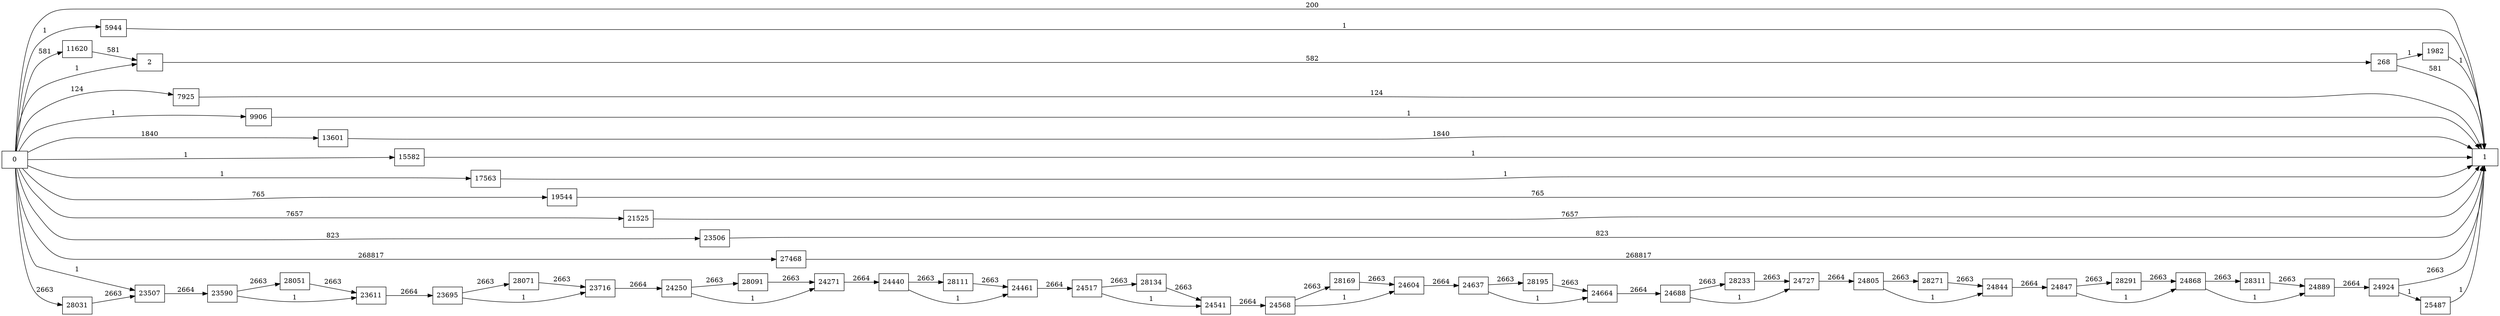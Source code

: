 digraph {
	graph [rankdir=LR]
	node [shape=rectangle]
	2 -> 268 [label=582]
	268 -> 1 [label=581]
	268 -> 1982 [label=1]
	1982 -> 1 [label=1]
	5944 -> 1 [label=1]
	7925 -> 1 [label=124]
	9906 -> 1 [label=1]
	11620 -> 2 [label=581]
	13601 -> 1 [label=1840]
	15582 -> 1 [label=1]
	17563 -> 1 [label=1]
	19544 -> 1 [label=765]
	21525 -> 1 [label=7657]
	23506 -> 1 [label=823]
	23507 -> 23590 [label=2664]
	23590 -> 23611 [label=1]
	23590 -> 28051 [label=2663]
	23611 -> 23695 [label=2664]
	23695 -> 23716 [label=1]
	23695 -> 28071 [label=2663]
	23716 -> 24250 [label=2664]
	24250 -> 24271 [label=1]
	24250 -> 28091 [label=2663]
	24271 -> 24440 [label=2664]
	24440 -> 24461 [label=1]
	24440 -> 28111 [label=2663]
	24461 -> 24517 [label=2664]
	24517 -> 24541 [label=1]
	24517 -> 28134 [label=2663]
	24541 -> 24568 [label=2664]
	24568 -> 24604 [label=1]
	24568 -> 28169 [label=2663]
	24604 -> 24637 [label=2664]
	24637 -> 24664 [label=1]
	24637 -> 28195 [label=2663]
	24664 -> 24688 [label=2664]
	24688 -> 24727 [label=1]
	24688 -> 28233 [label=2663]
	24727 -> 24805 [label=2664]
	24805 -> 24844 [label=1]
	24805 -> 28271 [label=2663]
	24844 -> 24847 [label=2664]
	24847 -> 24868 [label=1]
	24847 -> 28291 [label=2663]
	24868 -> 24889 [label=1]
	24868 -> 28311 [label=2663]
	24889 -> 24924 [label=2664]
	24924 -> 1 [label=2663]
	24924 -> 25487 [label=1]
	25487 -> 1 [label=1]
	27468 -> 1 [label=268817]
	28031 -> 23507 [label=2663]
	28051 -> 23611 [label=2663]
	28071 -> 23716 [label=2663]
	28091 -> 24271 [label=2663]
	28111 -> 24461 [label=2663]
	28134 -> 24541 [label=2663]
	28169 -> 24604 [label=2663]
	28195 -> 24664 [label=2663]
	28233 -> 24727 [label=2663]
	28271 -> 24844 [label=2663]
	28291 -> 24868 [label=2663]
	28311 -> 24889 [label=2663]
	0 -> 2 [label=1]
	0 -> 23507 [label=1]
	0 -> 1 [label=200]
	0 -> 5944 [label=1]
	0 -> 7925 [label=124]
	0 -> 9906 [label=1]
	0 -> 11620 [label=581]
	0 -> 13601 [label=1840]
	0 -> 15582 [label=1]
	0 -> 17563 [label=1]
	0 -> 19544 [label=765]
	0 -> 21525 [label=7657]
	0 -> 23506 [label=823]
	0 -> 27468 [label=268817]
	0 -> 28031 [label=2663]
}
